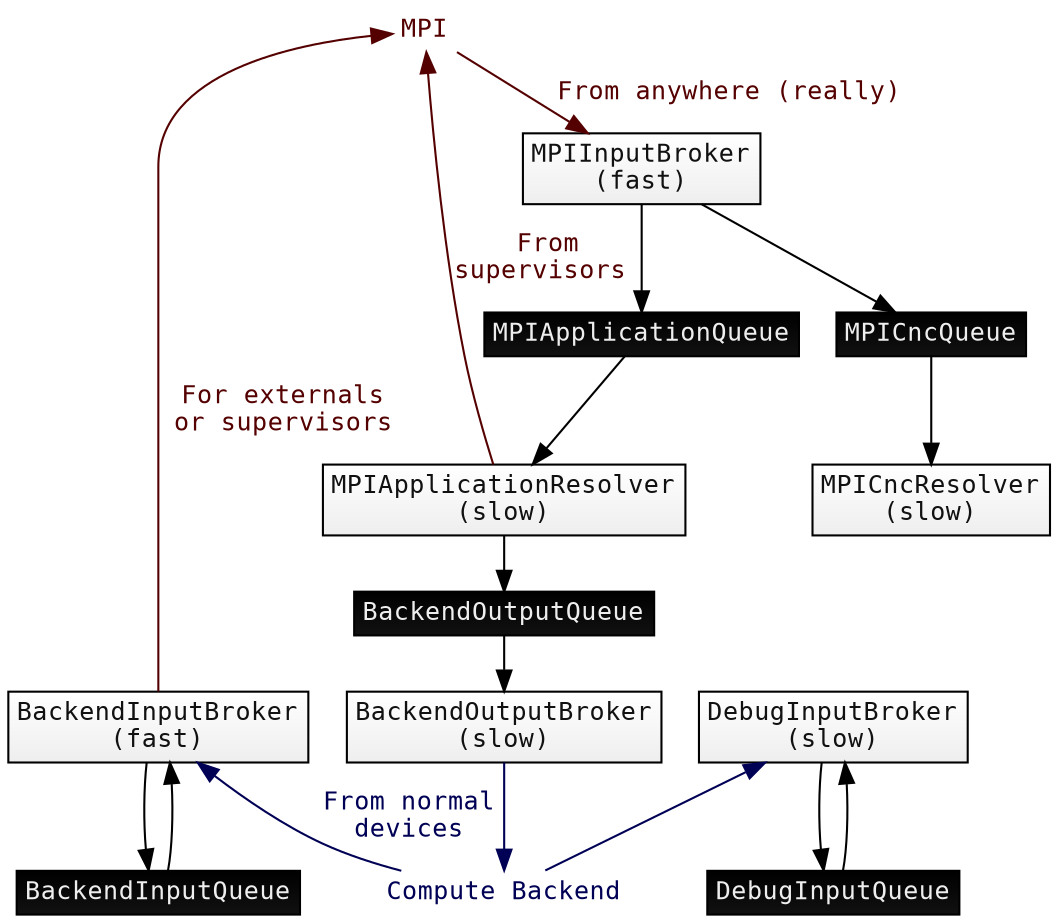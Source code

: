 digraph G {

    fontname="Inconsolata";
    fontsize=12;
    margin=0;
    ranksep=0.35;

    // Threads
    node[color="#000000",
         fillcolor="#ffffff:#eeeeee",
         fontcolor="#111111",
         fontname="Inconsolata",
         fontsize=12,
         gradientangle=270,
         height=0,
         margin=0.05;
         penwidth=1;
         shape="rect",
         style="filled",
         width=0];

    MPIInputBroker[label="MPIInputBroker\n(fast)"];
    MPICncResolver[label="MPICncResolver\n(slow)"];
    MPIApplicationResolver[label="MPIApplicationResolver\n(slow)"];
    BackendOutputBroker[label="BackendOutputBroker\n(slow)"];
    BackendInputBroker[label="BackendInputBroker\n(fast)"];
    DebugInputBroker[label="DebugInputBroker\n(slow)"];

    // Queues
    node[color="#000000",
         fillcolor="#000000:#111111",
         fontcolor="#eeeeee"];

    MPIApplicationQueue;
    MPICncQueue;
    BackendOutputQueue;
    BackendInputQueue;
    DebugInputQueue;

    // Communication Buses
    node[color="#FFFFFF",
         fillcolor="#FFFFFF"];

    MPI [fontcolor="#550000"];
    Backend [label="Compute Backend", fontcolor="#000055"];

    // Producer-consumer relationship
    edge[color="#000000",
         fontname="Inconsolata",
         fontsize=12;
         penwidth=1];

    MPIInputBroker -> MPIApplicationQueue;
    MPIInputBroker -> MPICncQueue;
    MPICncQueue -> MPICncResolver;
    MPIApplicationQueue -> MPIApplicationResolver;
    MPIApplicationResolver -> BackendOutputQueue;
    BackendOutputQueue -> BackendOutputBroker;
    BackendInputBroker -> BackendInputQueue;
    BackendInputQueue -> BackendInputBroker;
    DebugInputBroker -> DebugInputQueue;
    DebugInputQueue -> DebugInputBroker;

    // MPI
    edge[color="#550000",
         fontcolor="#550000"];

    MPI -> MPIInputBroker [label=" From anywhere (really)"];
    MPIApplicationResolver -> MPI [label=" From\nsupervisors"];
    //MPICncResolver -> MPI;
    BackendInputBroker -> MPI [label=" For externals\n or supervisors"];
    //DebugInputBroker -> MPI;

    // Backend
    edge[color="#000055",
         fontcolor="#000055"];

    Backend -> BackendInputBroker [label="From normal\ndevices"];
    Backend -> DebugInputBroker;
    BackendOutputBroker -> Backend;

    // Movement
    { rank=min; MPI; }
    { rank=max; Backend; }
    { rank=same; BackendInputQueue; DebugInputQueue; }
    { rank=same; BackendInputBroker; DebugInputBroker; }
}

